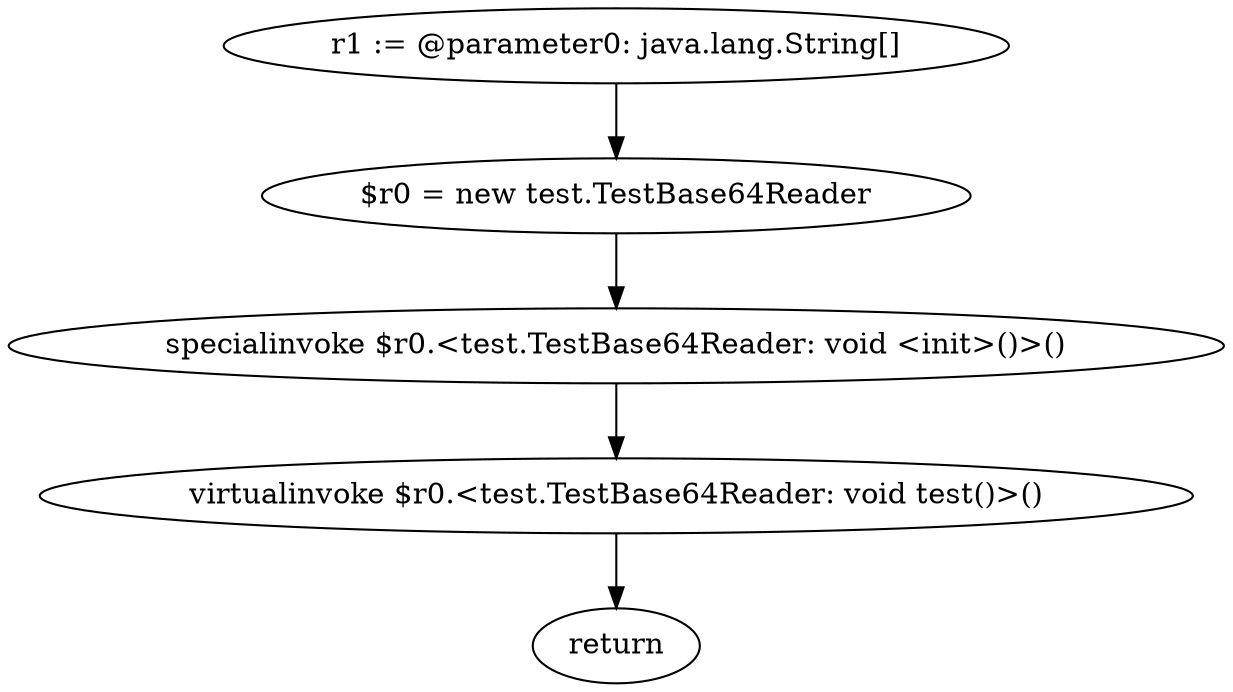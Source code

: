 digraph "unitGraph" {
    "r1 := @parameter0: java.lang.String[]"
    "$r0 = new test.TestBase64Reader"
    "specialinvoke $r0.<test.TestBase64Reader: void <init>()>()"
    "virtualinvoke $r0.<test.TestBase64Reader: void test()>()"
    "return"
    "r1 := @parameter0: java.lang.String[]"->"$r0 = new test.TestBase64Reader";
    "$r0 = new test.TestBase64Reader"->"specialinvoke $r0.<test.TestBase64Reader: void <init>()>()";
    "specialinvoke $r0.<test.TestBase64Reader: void <init>()>()"->"virtualinvoke $r0.<test.TestBase64Reader: void test()>()";
    "virtualinvoke $r0.<test.TestBase64Reader: void test()>()"->"return";
}
